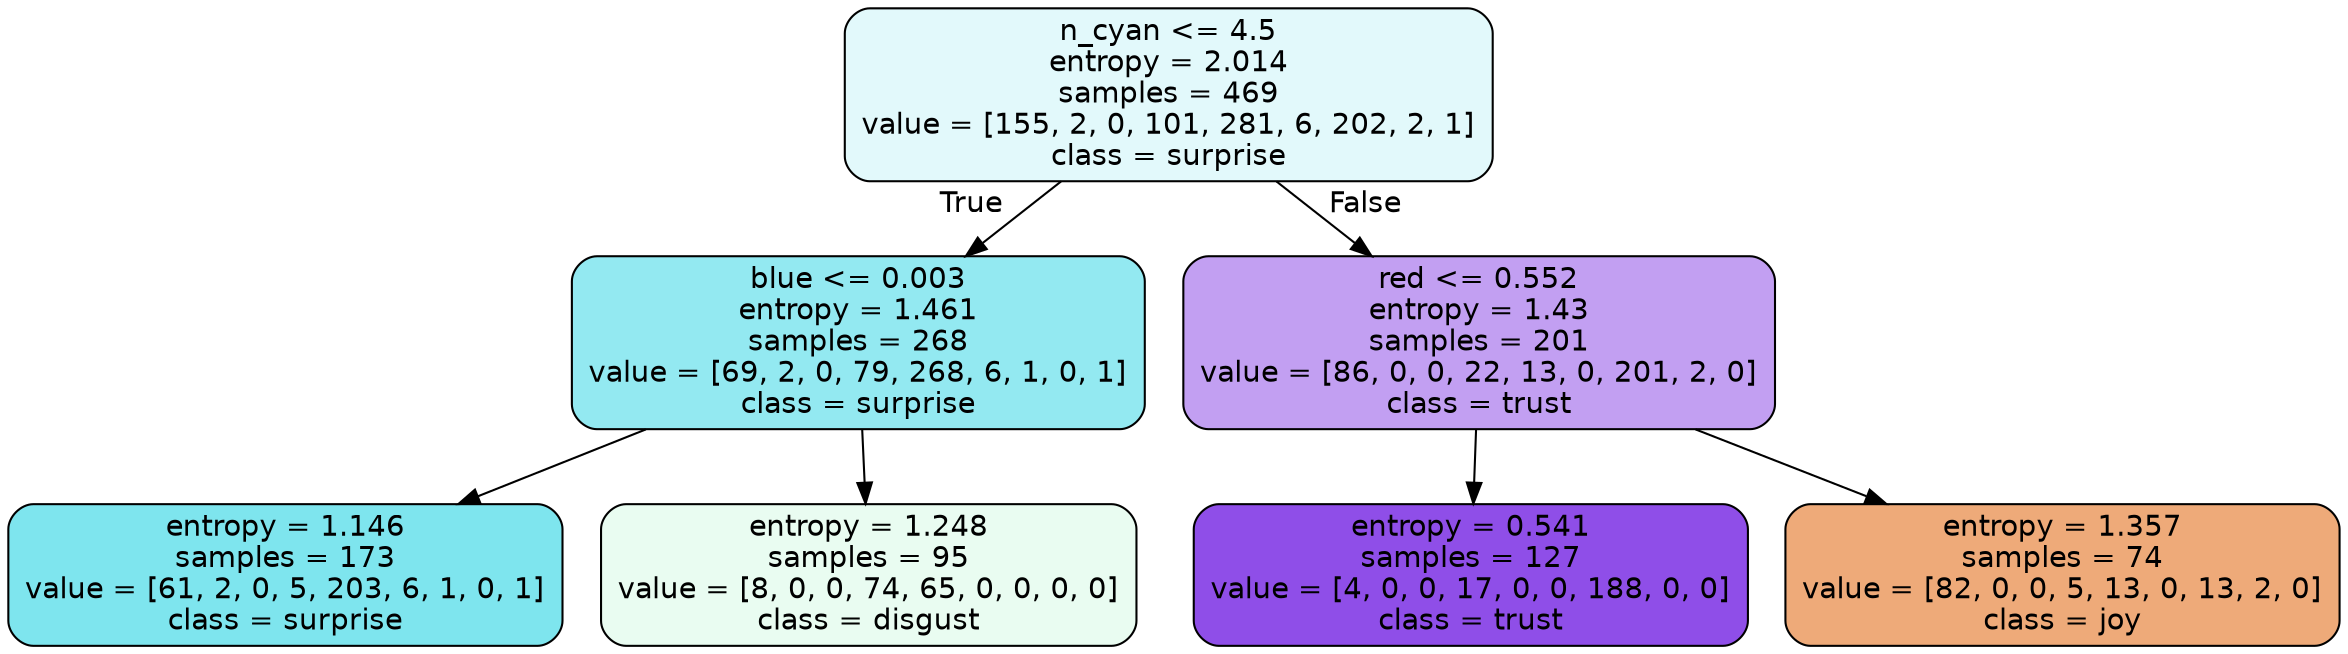 digraph Tree {
node [shape=box, style="filled, rounded", color="black", fontname=helvetica] ;
edge [fontname=helvetica] ;
0 [label="n_cyan <= 4.5\nentropy = 2.014\nsamples = 469\nvalue = [155, 2, 0, 101, 281, 6, 202, 2, 1]\nclass = surprise", fillcolor="#39d7e525"] ;
1 [label="blue <= 0.003\nentropy = 1.461\nsamples = 268\nvalue = [69, 2, 0, 79, 268, 6, 1, 0, 1]\nclass = surprise", fillcolor="#39d7e58b"] ;
0 -> 1 [labeldistance=2.5, labelangle=45, headlabel="True"] ;
2 [label="entropy = 1.146\nsamples = 173\nvalue = [61, 2, 0, 5, 203, 6, 1, 0, 1]\nclass = surprise", fillcolor="#39d7e5a6"] ;
1 -> 2 ;
3 [label="entropy = 1.248\nsamples = 95\nvalue = [8, 0, 0, 74, 65, 0, 0, 0, 0]\nclass = disgust", fillcolor="#39e5811c"] ;
1 -> 3 ;
4 [label="red <= 0.552\nentropy = 1.43\nsamples = 201\nvalue = [86, 0, 0, 22, 13, 0, 201, 2, 0]\nclass = trust", fillcolor="#8139e57b"] ;
0 -> 4 [labeldistance=2.5, labelangle=-45, headlabel="False"] ;
5 [label="entropy = 0.541\nsamples = 127\nvalue = [4, 0, 0, 17, 0, 0, 188, 0, 0]\nclass = trust", fillcolor="#8139e5e3"] ;
4 -> 5 ;
6 [label="entropy = 1.357\nsamples = 74\nvalue = [82, 0, 0, 5, 13, 0, 13, 2, 0]\nclass = joy", fillcolor="#e58139ac"] ;
4 -> 6 ;
}